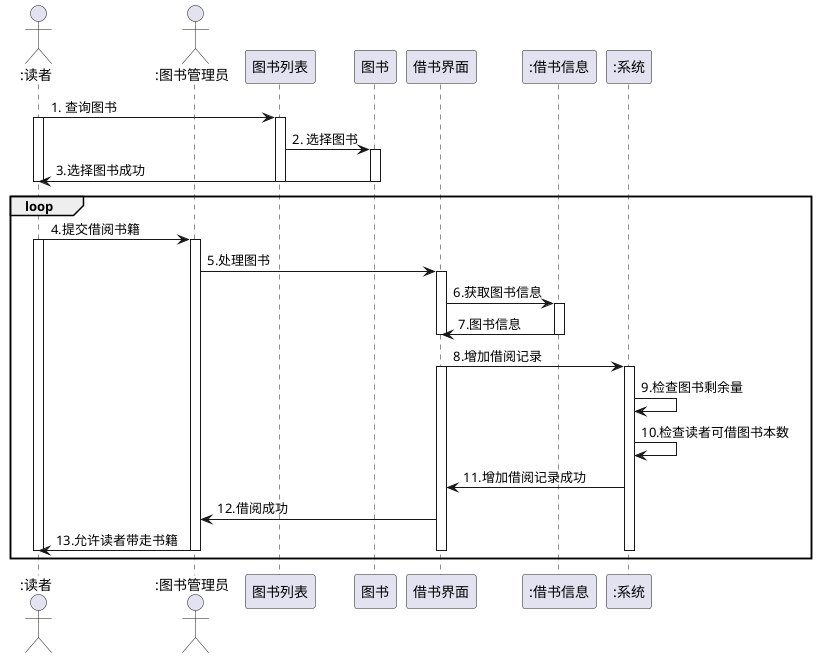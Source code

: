 @startuml
actor ":读者"
actor ":图书管理员"
":读者"->"图书列表" :1. 查询图书
activate "图书列表"
activate ":读者"
"图书列表"->"图书" :2. 选择图书
activate "图书"
"图书"->":读者" : 3.选择图书成功
deactivate "图书"
deactivate "图书列表"
deactivate ":读者"
loop

":读者"->":图书管理员" :4.提交借阅书籍
activate ":读者"
activate ":图书管理员"
":图书管理员" ->"借书界面" :5.处理图书
activate "借书界面"

"借书界面"->":借书信息" :6.获取图书信息
activate ":借书信息"
":借书信息"->"借书界面" :7.图书信息
deactivate ":借书信息"
deactivate "借书界面"

":系统"<-"借书界面" :8.增加借阅记录
activate "借书界面"
activate ":系统"

":系统" -> ":系统" : 9.检查图书剩余量
":系统" -> ":系统" : 10.检查读者可借图书本数
":系统"-> "借书界面" : 11.增加借阅记录成功
"借书界面" ->":图书管理员" :12.借阅成功
":图书管理员"->":读者" :13.允许读者带走书籍
deactivate ":系统"
deactivate "借书界面"
deactivate ":读者"
deactivate ":图书管理员"
end
@enduml